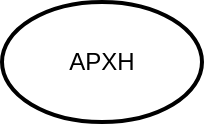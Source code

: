 <mxfile version="24.2.1" type="github">
  <diagram name="Page-1" id="u3xlfY5YbkxFMPsIwCSV">
    <mxGraphModel dx="1050" dy="538" grid="1" gridSize="10" guides="1" tooltips="1" connect="1" arrows="1" fold="1" page="1" pageScale="1" pageWidth="850" pageHeight="1100" math="0" shadow="0">
      <root>
        <mxCell id="0" />
        <mxCell id="1" parent="0" />
        <mxCell id="ay8Ne9vmTwcOx8CBaFyh-1" value="ΑΡΧΗ" style="strokeWidth=2;html=1;shape=mxgraph.flowchart.start_1;whiteSpace=wrap;" vertex="1" parent="1">
          <mxGeometry x="375" y="80" width="100" height="60" as="geometry" />
        </mxCell>
      </root>
    </mxGraphModel>
  </diagram>
</mxfile>
